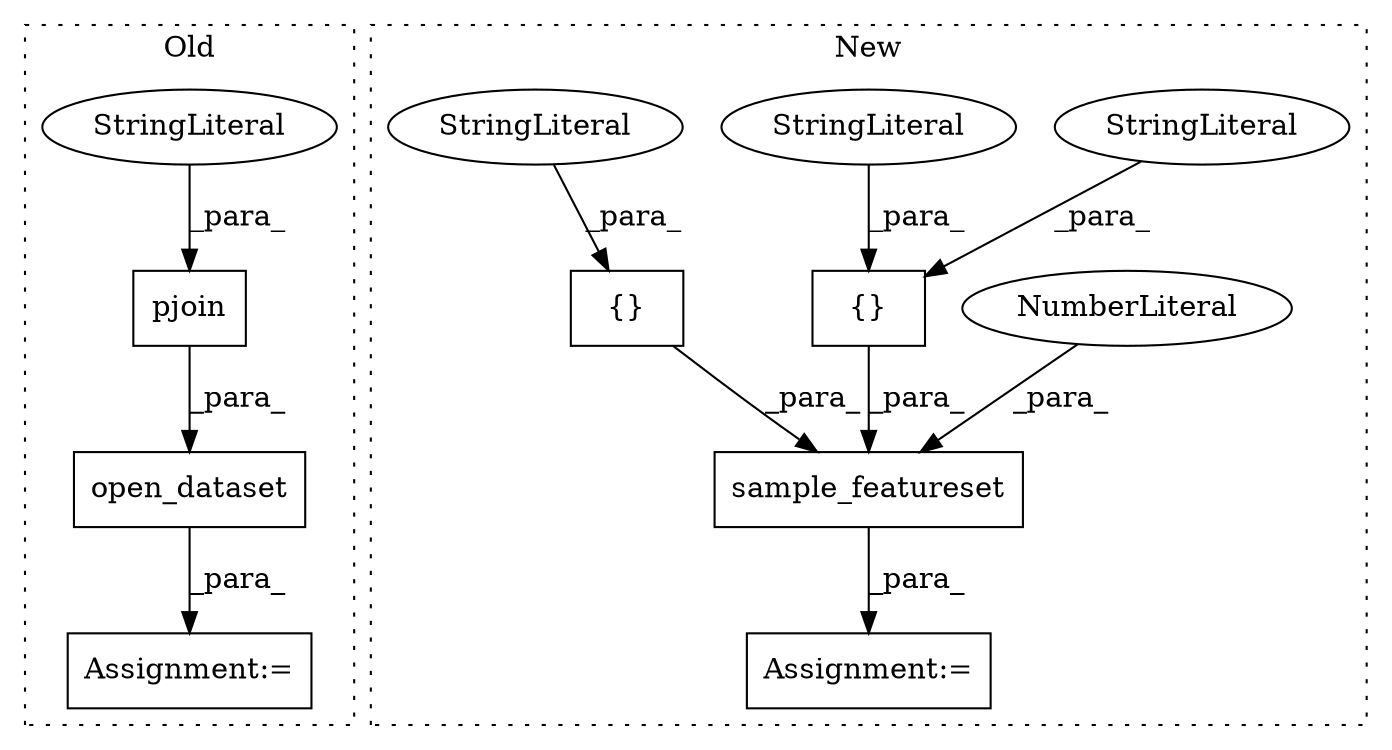 digraph G {
subgraph cluster0 {
1 [label="pjoin" a="32" s="1950,2002" l="6,1" shape="box"];
5 [label="open_dataset" a="32" s="1937,2003" l="13,1" shape="box"];
9 [label="Assignment:=" a="7" s="1929" l="1" shape="box"];
10 [label="StringLiteral" a="45" s="1966" l="36" shape="ellipse"];
label = "Old";
style="dotted";
}
subgraph cluster1 {
2 [label="sample_featureset" a="32" s="1999,2106" l="18,1" shape="box"];
3 [label="NumberLiteral" a="34" s="2017" l="2" shape="ellipse"];
4 [label="{}" a="4" s="2032,2073" l="1,1" shape="box"];
6 [label="StringLiteral" a="45" s="2055" l="9" shape="ellipse"];
7 [label="{}" a="4" s="2087,2105" l="1,1" shape="box"];
8 [label="StringLiteral" a="45" s="2045" l="9" shape="ellipse"];
11 [label="StringLiteral" a="45" s="2097" l="8" shape="ellipse"];
12 [label="Assignment:=" a="7" s="1998" l="1" shape="box"];
label = "New";
style="dotted";
}
1 -> 5 [label="_para_"];
2 -> 12 [label="_para_"];
3 -> 2 [label="_para_"];
4 -> 2 [label="_para_"];
5 -> 9 [label="_para_"];
6 -> 4 [label="_para_"];
7 -> 2 [label="_para_"];
8 -> 4 [label="_para_"];
10 -> 1 [label="_para_"];
11 -> 7 [label="_para_"];
}